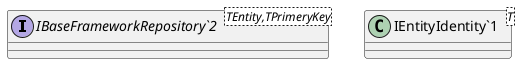@startuml
interface "IBaseFrameworkRepository`2"<TEntity,TPrimeryKey> {
}
class "IEntityIdentity`1"<T> {
}
@enduml
